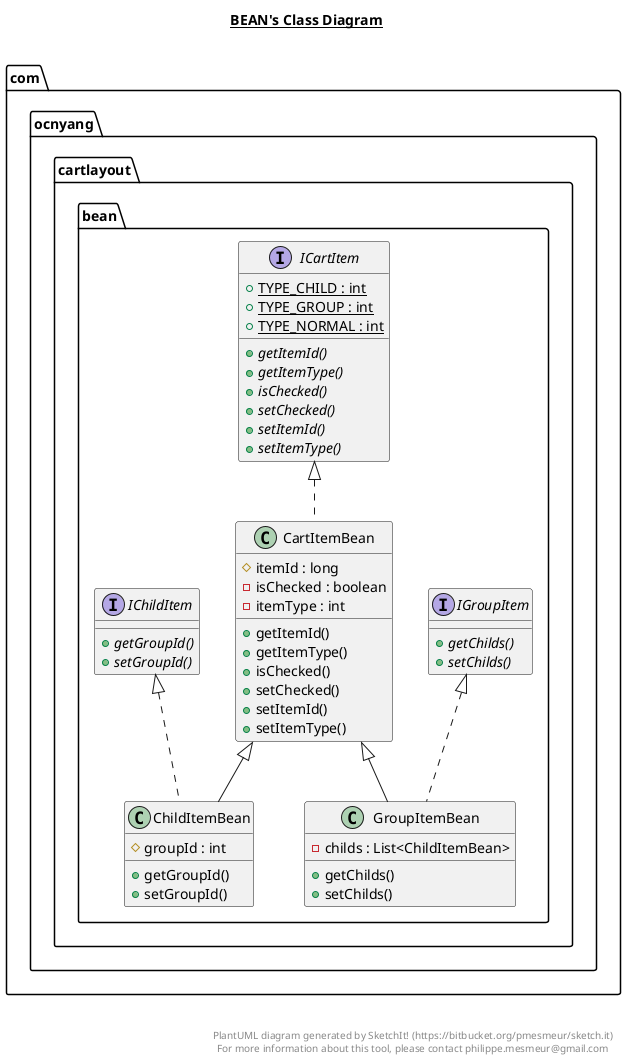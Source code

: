 @startuml

title __BEAN's Class Diagram__\n

  namespace com.ocnyang.cartlayout {
    namespace bean {
      class com.ocnyang.cartlayout.bean.CartItemBean {
          # itemId : long
          - isChecked : boolean
          - itemType : int
          + getItemId()
          + getItemType()
          + isChecked()
          + setChecked()
          + setItemId()
          + setItemType()
      }
    }
  }
  

  namespace com.ocnyang.cartlayout {
    namespace bean {
      class com.ocnyang.cartlayout.bean.ChildItemBean {
          # groupId : int
          + getGroupId()
          + setGroupId()
      }
    }
  }
  

  namespace com.ocnyang.cartlayout {
    namespace bean {
      class com.ocnyang.cartlayout.bean.GroupItemBean {
          - childs : List<ChildItemBean>
          + getChilds()
          + setChilds()
      }
    }
  }
  

  namespace com.ocnyang.cartlayout {
    namespace bean {
      interface com.ocnyang.cartlayout.bean.ICartItem {
          {static} + TYPE_CHILD : int
          {static} + TYPE_GROUP : int
          {static} + TYPE_NORMAL : int
          {abstract} + getItemId()
          {abstract} + getItemType()
          {abstract} + isChecked()
          {abstract} + setChecked()
          {abstract} + setItemId()
          {abstract} + setItemType()
      }
    }
  }
  

  namespace com.ocnyang.cartlayout {
    namespace bean {
      interface com.ocnyang.cartlayout.bean.IChildItem {
          {abstract} + getGroupId()
          {abstract} + setGroupId()
      }
    }
  }
  

  namespace com.ocnyang.cartlayout {
    namespace bean {
      interface com.ocnyang.cartlayout.bean.IGroupItem {
          {abstract} + getChilds()
          {abstract} + setChilds()
      }
    }
  }
  

  com.ocnyang.cartlayout.bean.CartItemBean .up.|> com.ocnyang.cartlayout.bean.ICartItem
  com.ocnyang.cartlayout.bean.ChildItemBean .up.|> com.ocnyang.cartlayout.bean.IChildItem
  com.ocnyang.cartlayout.bean.ChildItemBean -up-|> com.ocnyang.cartlayout.bean.CartItemBean
  com.ocnyang.cartlayout.bean.GroupItemBean .up.|> com.ocnyang.cartlayout.bean.IGroupItem
  com.ocnyang.cartlayout.bean.GroupItemBean -up-|> com.ocnyang.cartlayout.bean.CartItemBean


right footer


PlantUML diagram generated by SketchIt! (https://bitbucket.org/pmesmeur/sketch.it)
For more information about this tool, please contact philippe.mesmeur@gmail.com
endfooter

@enduml
